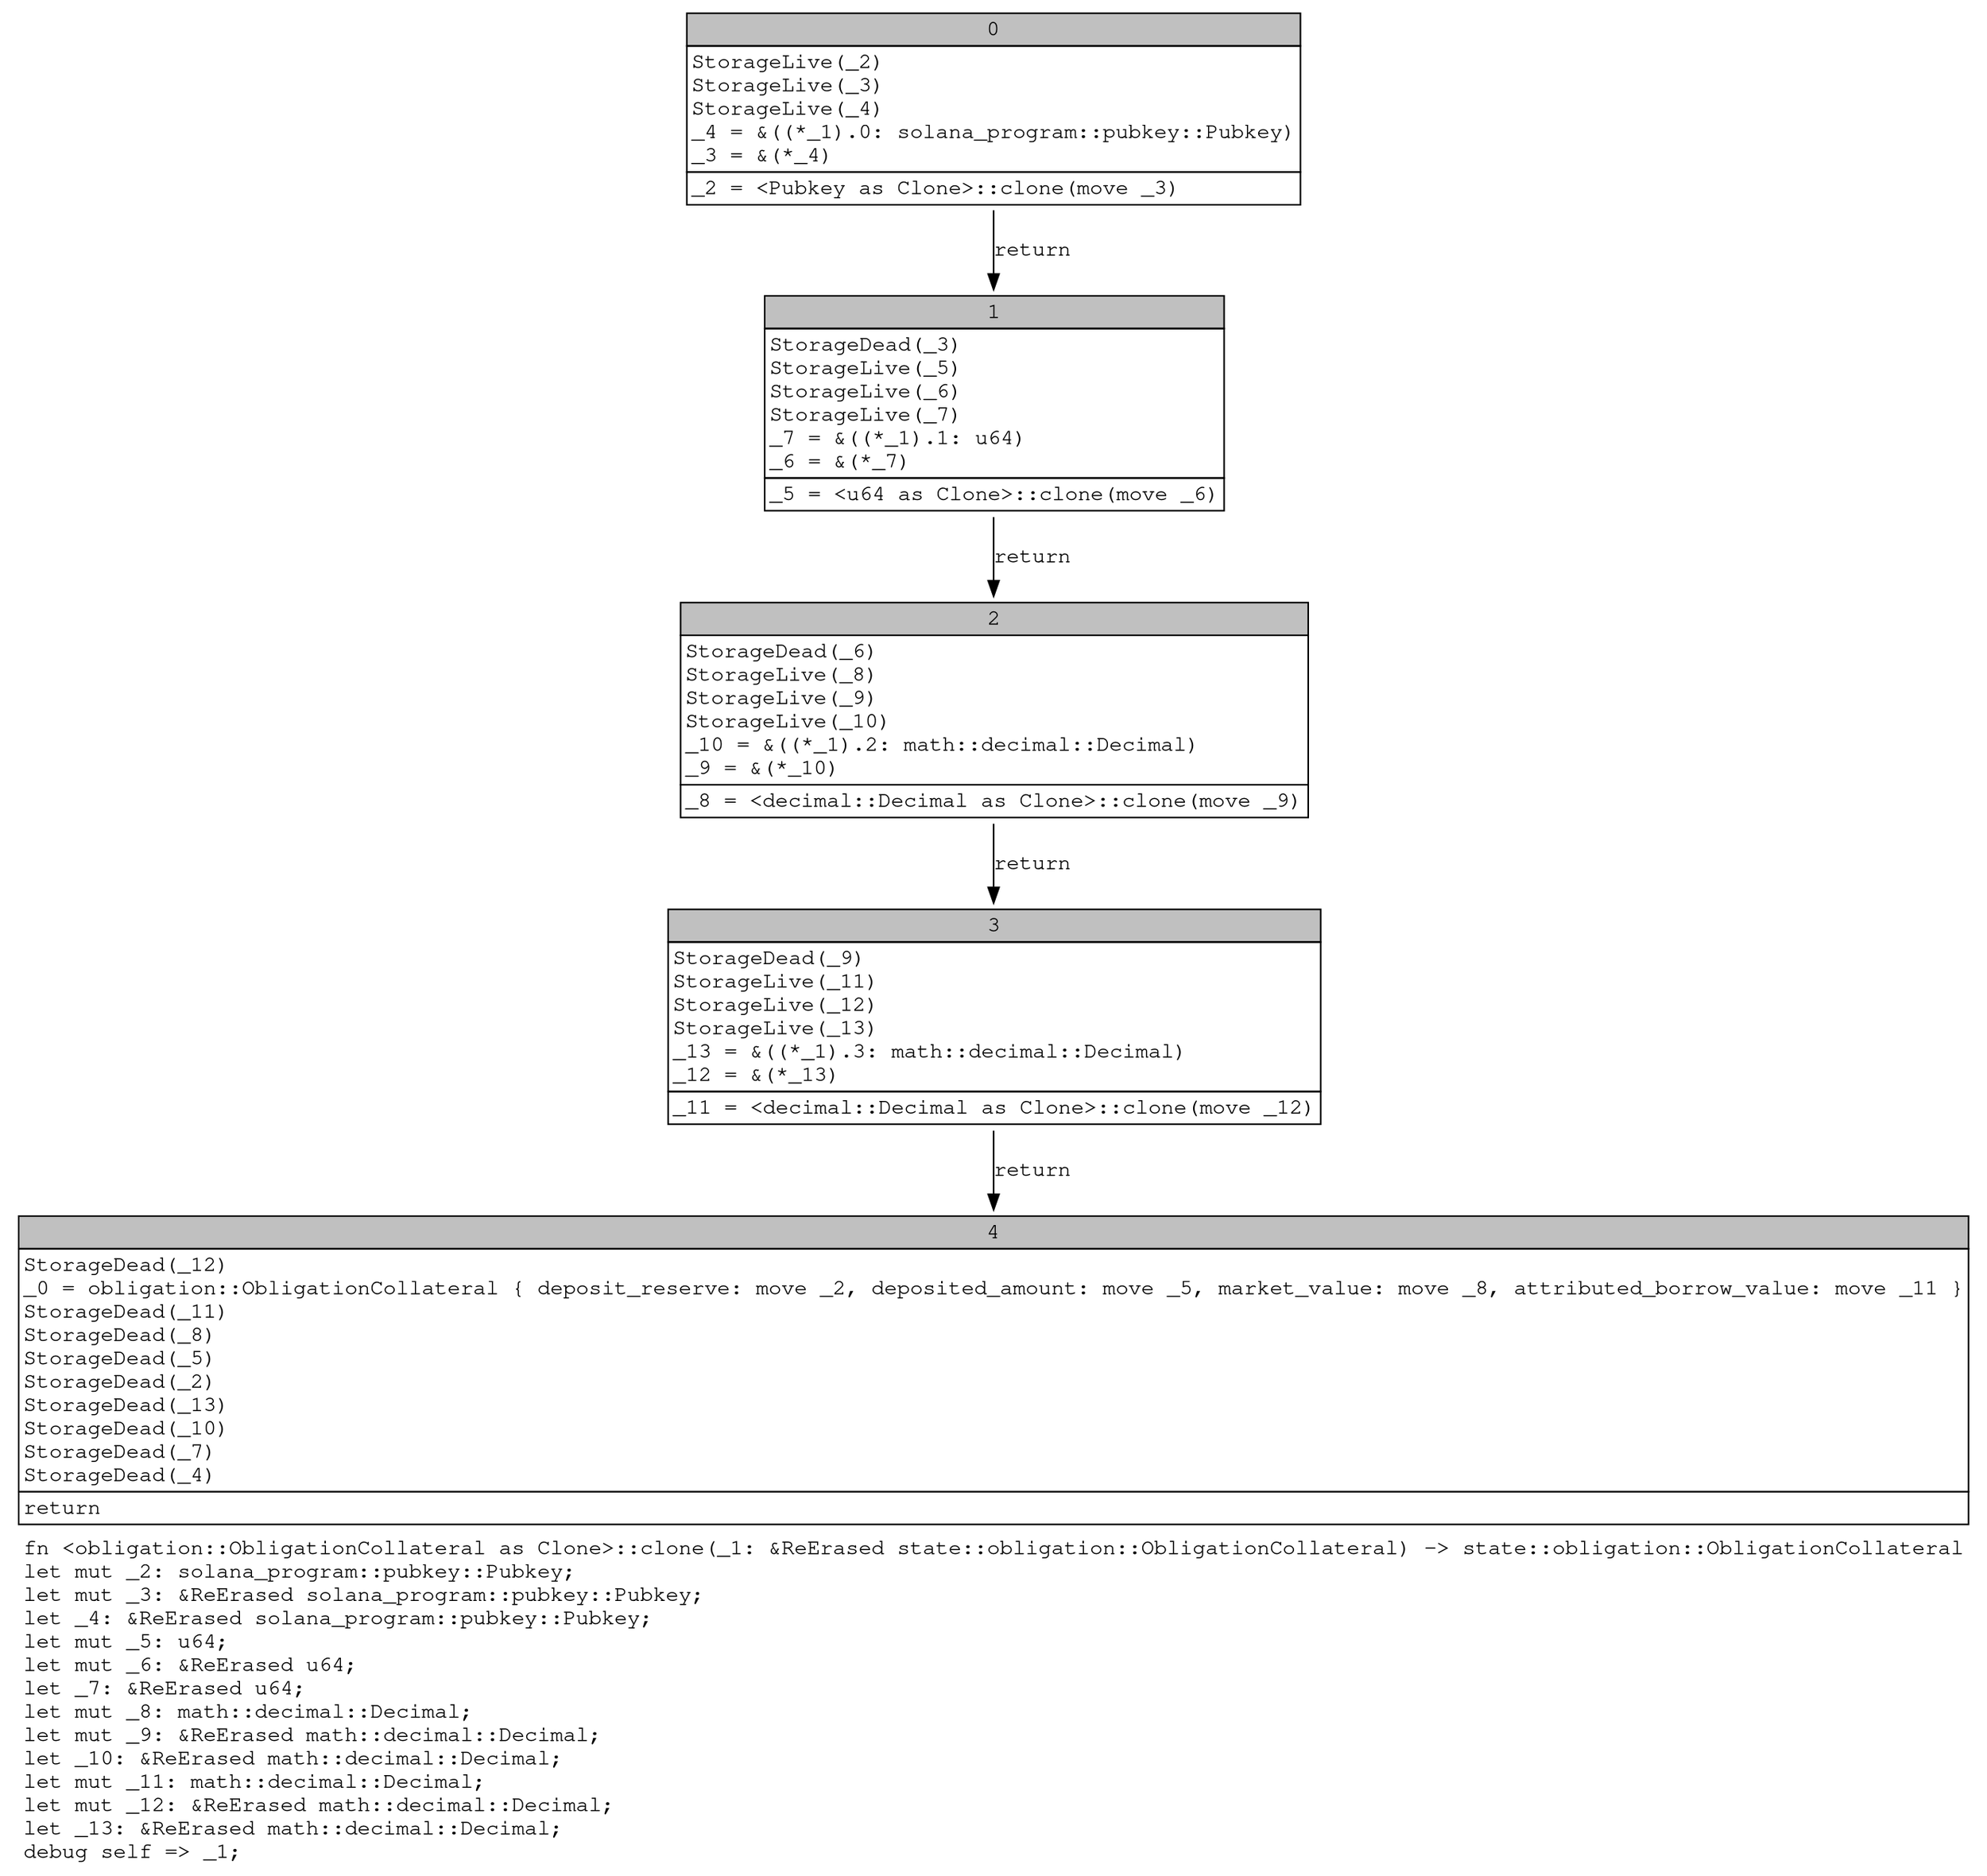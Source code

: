 digraph Mir_0_2002 {
    graph [fontname="Courier, monospace"];
    node [fontname="Courier, monospace"];
    edge [fontname="Courier, monospace"];
    label=<fn &lt;obligation::ObligationCollateral as Clone&gt;::clone(_1: &amp;ReErased state::obligation::ObligationCollateral) -&gt; state::obligation::ObligationCollateral<br align="left"/>let mut _2: solana_program::pubkey::Pubkey;<br align="left"/>let mut _3: &amp;ReErased solana_program::pubkey::Pubkey;<br align="left"/>let _4: &amp;ReErased solana_program::pubkey::Pubkey;<br align="left"/>let mut _5: u64;<br align="left"/>let mut _6: &amp;ReErased u64;<br align="left"/>let _7: &amp;ReErased u64;<br align="left"/>let mut _8: math::decimal::Decimal;<br align="left"/>let mut _9: &amp;ReErased math::decimal::Decimal;<br align="left"/>let _10: &amp;ReErased math::decimal::Decimal;<br align="left"/>let mut _11: math::decimal::Decimal;<br align="left"/>let mut _12: &amp;ReErased math::decimal::Decimal;<br align="left"/>let _13: &amp;ReErased math::decimal::Decimal;<br align="left"/>debug self =&gt; _1;<br align="left"/>>;
    bb0__0_2002 [shape="none", label=<<table border="0" cellborder="1" cellspacing="0"><tr><td bgcolor="gray" align="center" colspan="1">0</td></tr><tr><td align="left" balign="left">StorageLive(_2)<br/>StorageLive(_3)<br/>StorageLive(_4)<br/>_4 = &amp;((*_1).0: solana_program::pubkey::Pubkey)<br/>_3 = &amp;(*_4)<br/></td></tr><tr><td align="left">_2 = &lt;Pubkey as Clone&gt;::clone(move _3)</td></tr></table>>];
    bb1__0_2002 [shape="none", label=<<table border="0" cellborder="1" cellspacing="0"><tr><td bgcolor="gray" align="center" colspan="1">1</td></tr><tr><td align="left" balign="left">StorageDead(_3)<br/>StorageLive(_5)<br/>StorageLive(_6)<br/>StorageLive(_7)<br/>_7 = &amp;((*_1).1: u64)<br/>_6 = &amp;(*_7)<br/></td></tr><tr><td align="left">_5 = &lt;u64 as Clone&gt;::clone(move _6)</td></tr></table>>];
    bb2__0_2002 [shape="none", label=<<table border="0" cellborder="1" cellspacing="0"><tr><td bgcolor="gray" align="center" colspan="1">2</td></tr><tr><td align="left" balign="left">StorageDead(_6)<br/>StorageLive(_8)<br/>StorageLive(_9)<br/>StorageLive(_10)<br/>_10 = &amp;((*_1).2: math::decimal::Decimal)<br/>_9 = &amp;(*_10)<br/></td></tr><tr><td align="left">_8 = &lt;decimal::Decimal as Clone&gt;::clone(move _9)</td></tr></table>>];
    bb3__0_2002 [shape="none", label=<<table border="0" cellborder="1" cellspacing="0"><tr><td bgcolor="gray" align="center" colspan="1">3</td></tr><tr><td align="left" balign="left">StorageDead(_9)<br/>StorageLive(_11)<br/>StorageLive(_12)<br/>StorageLive(_13)<br/>_13 = &amp;((*_1).3: math::decimal::Decimal)<br/>_12 = &amp;(*_13)<br/></td></tr><tr><td align="left">_11 = &lt;decimal::Decimal as Clone&gt;::clone(move _12)</td></tr></table>>];
    bb4__0_2002 [shape="none", label=<<table border="0" cellborder="1" cellspacing="0"><tr><td bgcolor="gray" align="center" colspan="1">4</td></tr><tr><td align="left" balign="left">StorageDead(_12)<br/>_0 = obligation::ObligationCollateral { deposit_reserve: move _2, deposited_amount: move _5, market_value: move _8, attributed_borrow_value: move _11 }<br/>StorageDead(_11)<br/>StorageDead(_8)<br/>StorageDead(_5)<br/>StorageDead(_2)<br/>StorageDead(_13)<br/>StorageDead(_10)<br/>StorageDead(_7)<br/>StorageDead(_4)<br/></td></tr><tr><td align="left">return</td></tr></table>>];
    bb0__0_2002 -> bb1__0_2002 [label="return"];
    bb1__0_2002 -> bb2__0_2002 [label="return"];
    bb2__0_2002 -> bb3__0_2002 [label="return"];
    bb3__0_2002 -> bb4__0_2002 [label="return"];
}
